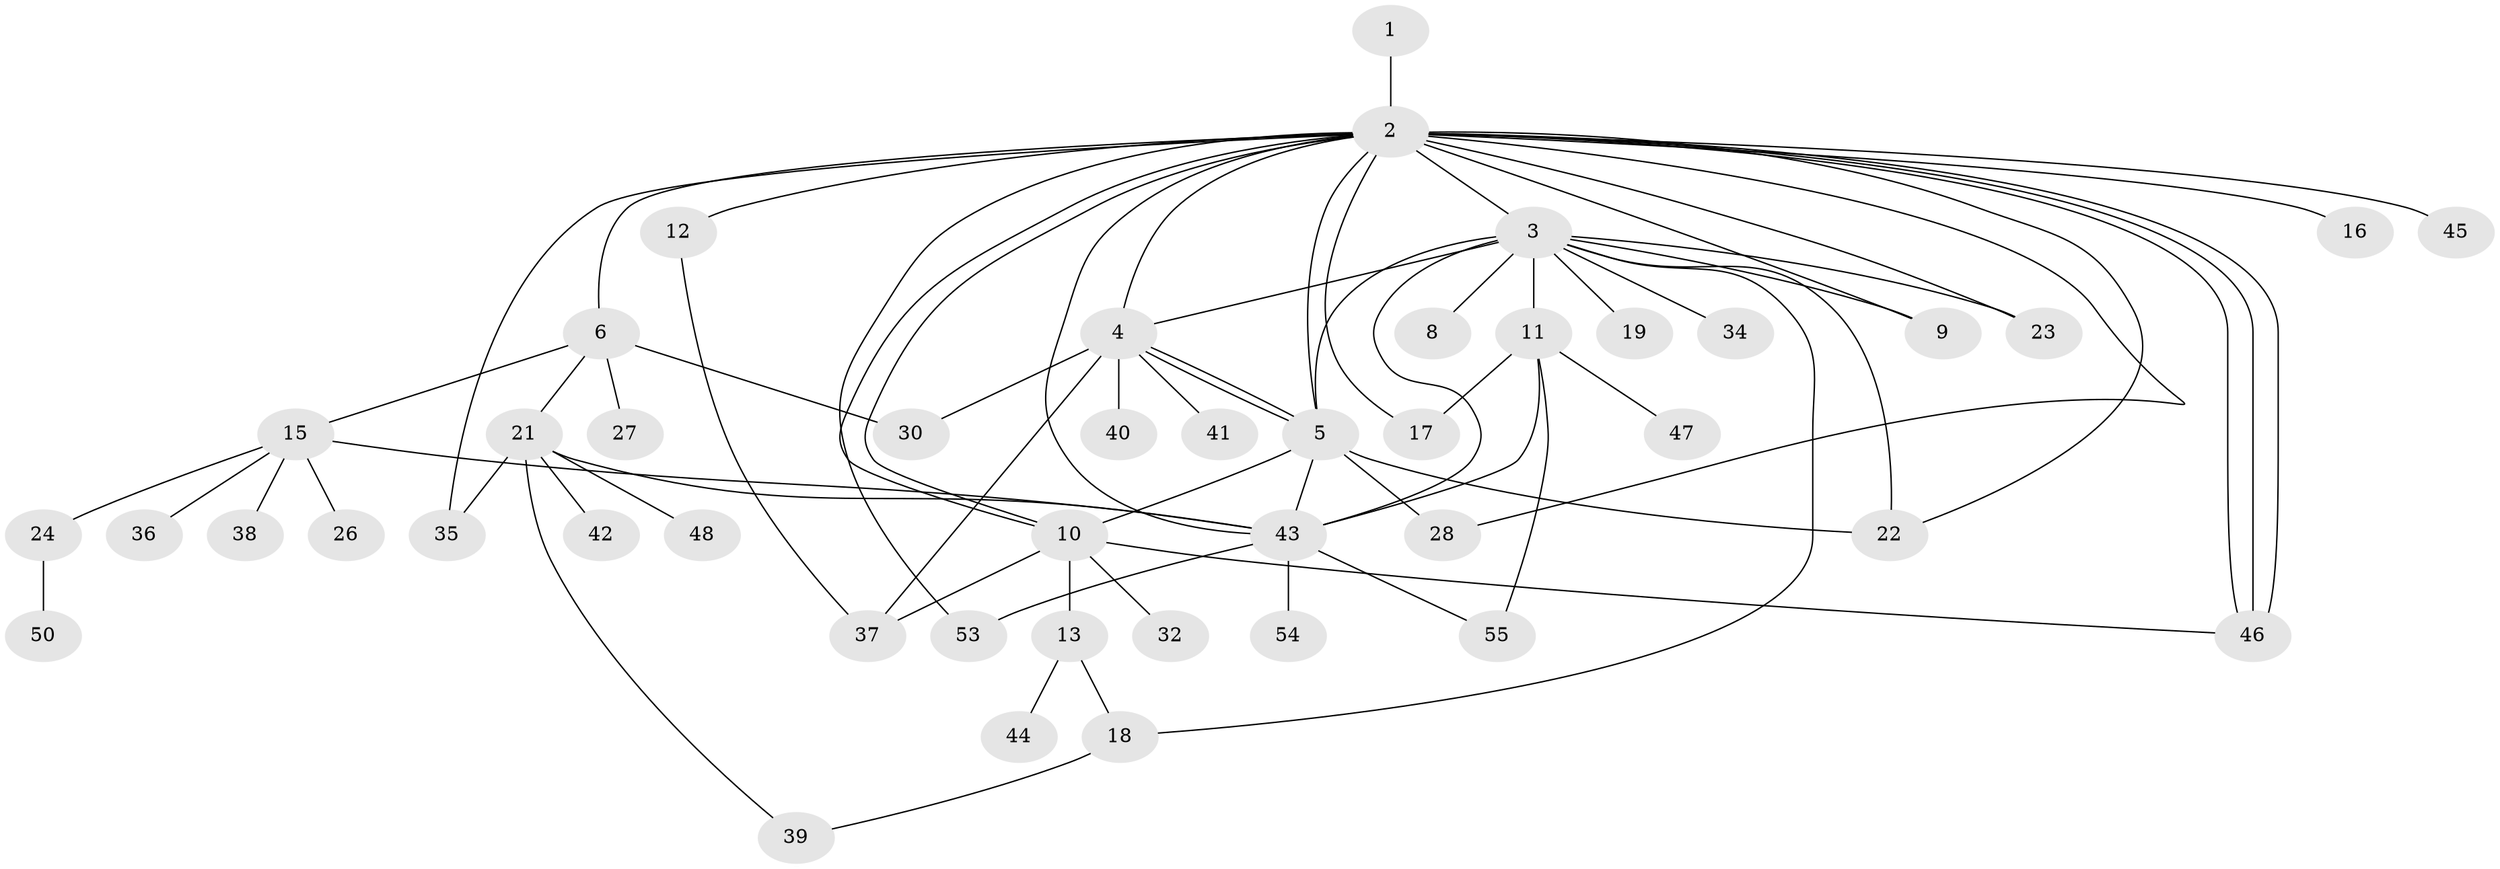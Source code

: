 // original degree distribution, {1: 0.43859649122807015, 22: 0.017543859649122806, 10: 0.017543859649122806, 8: 0.03508771929824561, 9: 0.017543859649122806, 4: 0.05263157894736842, 3: 0.10526315789473684, 2: 0.21052631578947367, 5: 0.05263157894736842, 6: 0.03508771929824561, 7: 0.017543859649122806}
// Generated by graph-tools (version 1.1) at 2025/11/02/27/25 16:11:12]
// undirected, 45 vertices, 72 edges
graph export_dot {
graph [start="1"]
  node [color=gray90,style=filled];
  1;
  2 [super="+51"];
  3 [super="+52"];
  4 [super="+7"];
  5 [super="+57"];
  6 [super="+14"];
  8;
  9;
  10 [super="+33"];
  11 [super="+49"];
  12;
  13 [super="+29"];
  15 [super="+20"];
  16;
  17;
  18;
  19;
  21 [super="+25"];
  22;
  23;
  24 [super="+31"];
  26;
  27;
  28;
  30;
  32;
  34;
  35;
  36;
  37;
  38;
  39;
  40;
  41;
  42;
  43 [super="+56"];
  44;
  45;
  46;
  47;
  48;
  50;
  53;
  54;
  55;
  1 -- 2;
  2 -- 3;
  2 -- 4;
  2 -- 5;
  2 -- 6;
  2 -- 9;
  2 -- 10;
  2 -- 10;
  2 -- 12;
  2 -- 16;
  2 -- 17;
  2 -- 22;
  2 -- 23;
  2 -- 28;
  2 -- 35;
  2 -- 43;
  2 -- 45;
  2 -- 46;
  2 -- 46;
  2 -- 46;
  2 -- 53;
  3 -- 4 [weight=2];
  3 -- 8;
  3 -- 9;
  3 -- 11;
  3 -- 19;
  3 -- 23;
  3 -- 34;
  3 -- 18;
  3 -- 5;
  3 -- 22;
  3 -- 43;
  4 -- 5;
  4 -- 5;
  4 -- 30;
  4 -- 40;
  4 -- 41;
  4 -- 37;
  5 -- 10;
  5 -- 22;
  5 -- 28;
  5 -- 43;
  6 -- 21;
  6 -- 30;
  6 -- 27;
  6 -- 15;
  10 -- 13;
  10 -- 32;
  10 -- 37;
  10 -- 46;
  11 -- 47;
  11 -- 55;
  11 -- 43;
  11 -- 17;
  12 -- 37;
  13 -- 18;
  13 -- 44;
  15 -- 24;
  15 -- 26;
  15 -- 36;
  15 -- 43;
  15 -- 38;
  18 -- 39;
  21 -- 35;
  21 -- 39;
  21 -- 42;
  21 -- 48;
  21 -- 43;
  24 -- 50;
  43 -- 53;
  43 -- 54;
  43 -- 55;
}
